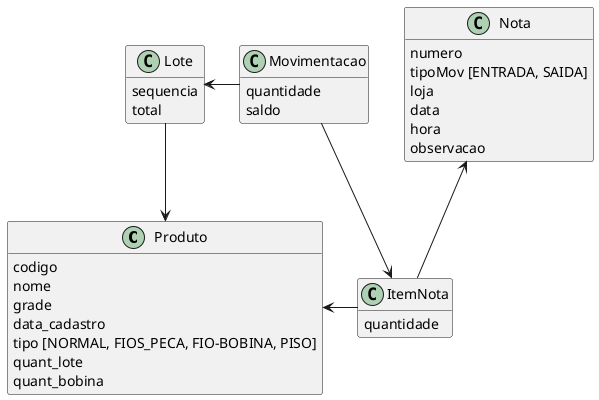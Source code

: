 @startuml modelo
hide methods

class Produto{
	codigo
	nome
	grade
	data_cadastro
	tipo [NORMAL, FIOS_PECA, FIO-BOBINA, PISO]
	quant_lote
	quant_bobina
}

class ItemNota{
	quantidade
}

class Nota {
	numero
	tipoMov [ENTRADA, SAIDA]
	loja
	data
	hora
	observacao
}

class Lote {
	sequencia
	total
}

class Movimentacao {
	quantidade
	saldo
}

ItemNota	-u->	Nota
ItemNota	-l->	Produto
Lote		-->	Produto
Movimentacao	-l->	Lote
Movimentacao	-->	ItemNota

@enduml
